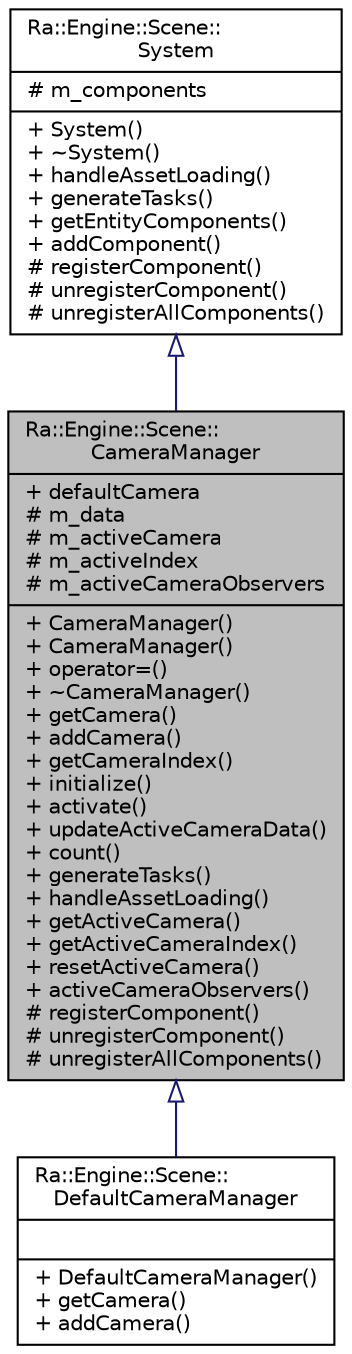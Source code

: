 digraph "Ra::Engine::Scene::CameraManager"
{
 // INTERACTIVE_SVG=YES
 // LATEX_PDF_SIZE
  edge [fontname="Helvetica",fontsize="10",labelfontname="Helvetica",labelfontsize="10"];
  node [fontname="Helvetica",fontsize="10",shape=record];
  Node1 [label="{Ra::Engine::Scene::\lCameraManager\n|+ defaultCamera\l# m_data\l# m_activeCamera\l# m_activeIndex\l# m_activeCameraObservers\l|+ CameraManager()\l+ CameraManager()\l+ operator=()\l+ ~CameraManager()\l+ getCamera()\l+ addCamera()\l+ getCameraIndex()\l+ initialize()\l+ activate()\l+ updateActiveCameraData()\l+ count()\l+ generateTasks()\l+ handleAssetLoading()\l+ getActiveCamera()\l+ getActiveCameraIndex()\l+ resetActiveCamera()\l+ activeCameraObservers()\l# registerComponent()\l# unregisterComponent()\l# unregisterAllComponents()\l}",height=0.2,width=0.4,color="black", fillcolor="grey75", style="filled", fontcolor="black",tooltip=" "];
  Node2 -> Node1 [dir="back",color="midnightblue",fontsize="10",style="solid",arrowtail="onormal",fontname="Helvetica"];
  Node2 [label="{Ra::Engine::Scene::\lSystem\n|# m_components\l|+ System()\l+ ~System()\l+ handleAssetLoading()\l+ generateTasks()\l+ getEntityComponents()\l+ addComponent()\l# registerComponent()\l# unregisterComponent()\l# unregisterAllComponents()\l}",height=0.2,width=0.4,color="black", fillcolor="white", style="filled",URL="$classRa_1_1Engine_1_1Scene_1_1System.html",tooltip=" "];
  Node1 -> Node3 [dir="back",color="midnightblue",fontsize="10",style="solid",arrowtail="onormal",fontname="Helvetica"];
  Node3 [label="{Ra::Engine::Scene::\lDefaultCameraManager\n||+ DefaultCameraManager()\l+ getCamera()\l+ addCamera()\l}",height=0.2,width=0.4,color="black", fillcolor="white", style="filled",URL="$classRa_1_1Engine_1_1Scene_1_1DefaultCameraManager.html",tooltip="DefaultCameraManager. A simple Camera Manager with a list of Cameras."];
}
